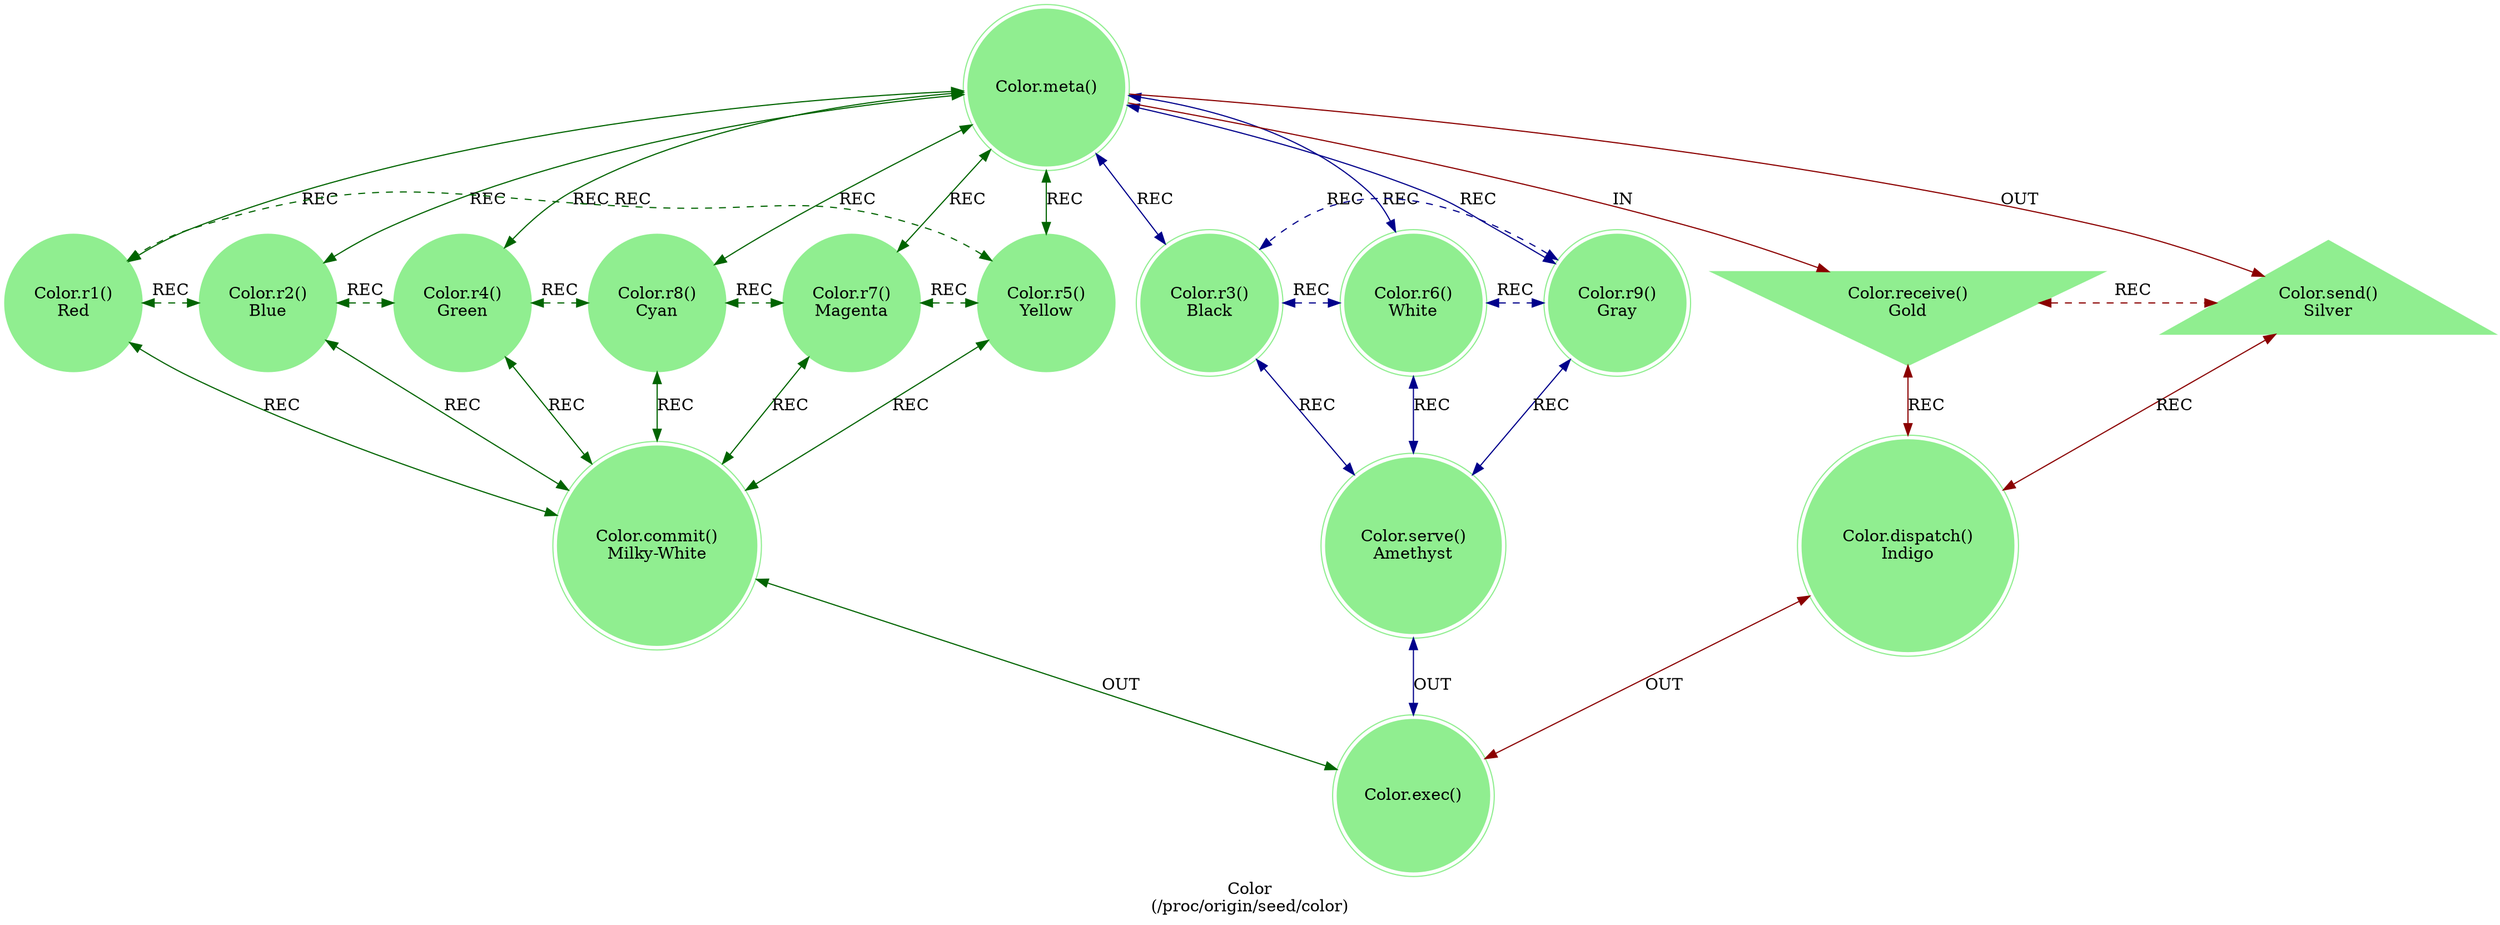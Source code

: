 strict digraph Color {
    label = "Color\n(/proc/origin/seed/color)";
    style = filled;
    color = lightgray;
    node [shape = circle; style = filled; color = lightgreen;];
    
    // The Axis A-0-B (In-Meta-Out).
    // The Sacred 3-6-9 (Boundary of Perception).
    // The Vortex 1-2-4-8-7-5 (Boundary of Comprehension).
    // The Router C-D-E
    // The Closure F
    spark_0_t [label = "Color.meta()";comment = "";shape = doublecircle;];
    spark_1_t [label = "Color.r1()\nRed";comment = "";shape = circle;];
    spark_2_t [label = "Color.r2()\nBlue";comment = "";shape = circle;];
    spark_4_t [label = "Color.r4()\nGreen";comment = "";shape = circle;];
    spark_8_t [label = "Color.r8()\nCyan";comment = "";shape = circle;];
    spark_7_t [label = "Color.r7()\nMagenta";comment = "";shape = circle;];
    spark_5_t [label = "Color.r5()\nYellow";comment = "";shape = circle;];
    spark_3_t [label = "Color.r3()\nBlack";comment = "";shape = doublecircle;];
    spark_6_t [label = "Color.r6()\nWhite";comment = "";shape = doublecircle;];
    spark_9_t [label = "Color.r9()\nGray";comment = "";shape = doublecircle;];
    spark_a_t [label = "Color.receive()\nGold";comment = "";shape = invtriangle;];
    spark_b_t [label = "Color.send()\nSilver";comment = "";shape = triangle;];
    spark_c_t [label = "Color.dispatch()\nIndigo";comment = "";shape = doublecircle;];
    spark_d_t [label = "Color.commit()\nMilky-White";comment = "";shape = doublecircle;];
    spark_e_t [label = "Color.serve()\nAmethyst";comment = "";shape = doublecircle;];
    spark_f_t [label = "Color.exec()";comment = "";shape = doublecircle;];
    
    // IN = Input
    // OUT = Output
    // REC = Recursion
    spark_0_t -> spark_a_t [label = "IN"; color = darkred; comment = "";];
    spark_0_t -> spark_b_t [label = "OUT"; color = darkred; comment = "";];
    spark_0_t -> {spark_3_t spark_6_t spark_9_t} [label = "REC"; color = darkblue; comment = ""; dir = both;];
    spark_0_t -> {spark_1_t spark_2_t spark_4_t spark_8_t spark_7_t spark_5_t} [label = "REC"; color = darkgreen; comment = ""; dir = both;];
    
    {spark_a_t spark_b_t} -> spark_c_t [label = "REC"; color = darkred; comment = ""; dir = both;];
    {spark_1_t spark_2_t spark_4_t spark_8_t spark_7_t spark_5_t} -> spark_d_t [label = "REC"; color = darkgreen; comment = ""; dir = both;];
    {spark_3_t spark_6_t spark_9_t} -> spark_e_t [label = "REC"; color = darkblue; comment = ""; dir = both;];
    
    spark_1_t -> spark_2_t -> spark_4_t -> spark_8_t -> spark_7_t -> spark_5_t -> spark_1_t [label = "REC"; color = darkgreen; comment = ""; style = dashed; constraint = false; dir = both;];
    spark_3_t -> spark_6_t -> spark_9_t -> spark_3_t [label = "REC"; color = darkblue; comment = ""; style = dashed; constraint = false; dir = both;];
    spark_a_t -> spark_b_t [label = "REC"; color = darkred; comment = ""; constraint = false; style = dashed; dir = both;];
    
    spark_c_t -> spark_f_t [label = "OUT"; color = darkred; comment = ""; dir = both;];
    spark_d_t -> spark_f_t [label = "OUT"; color = darkgreen; comment = ""; dir = both;];
    spark_e_t -> spark_f_t [label = "OUT"; color = darkblue; comment = ""; dir = both;];
}